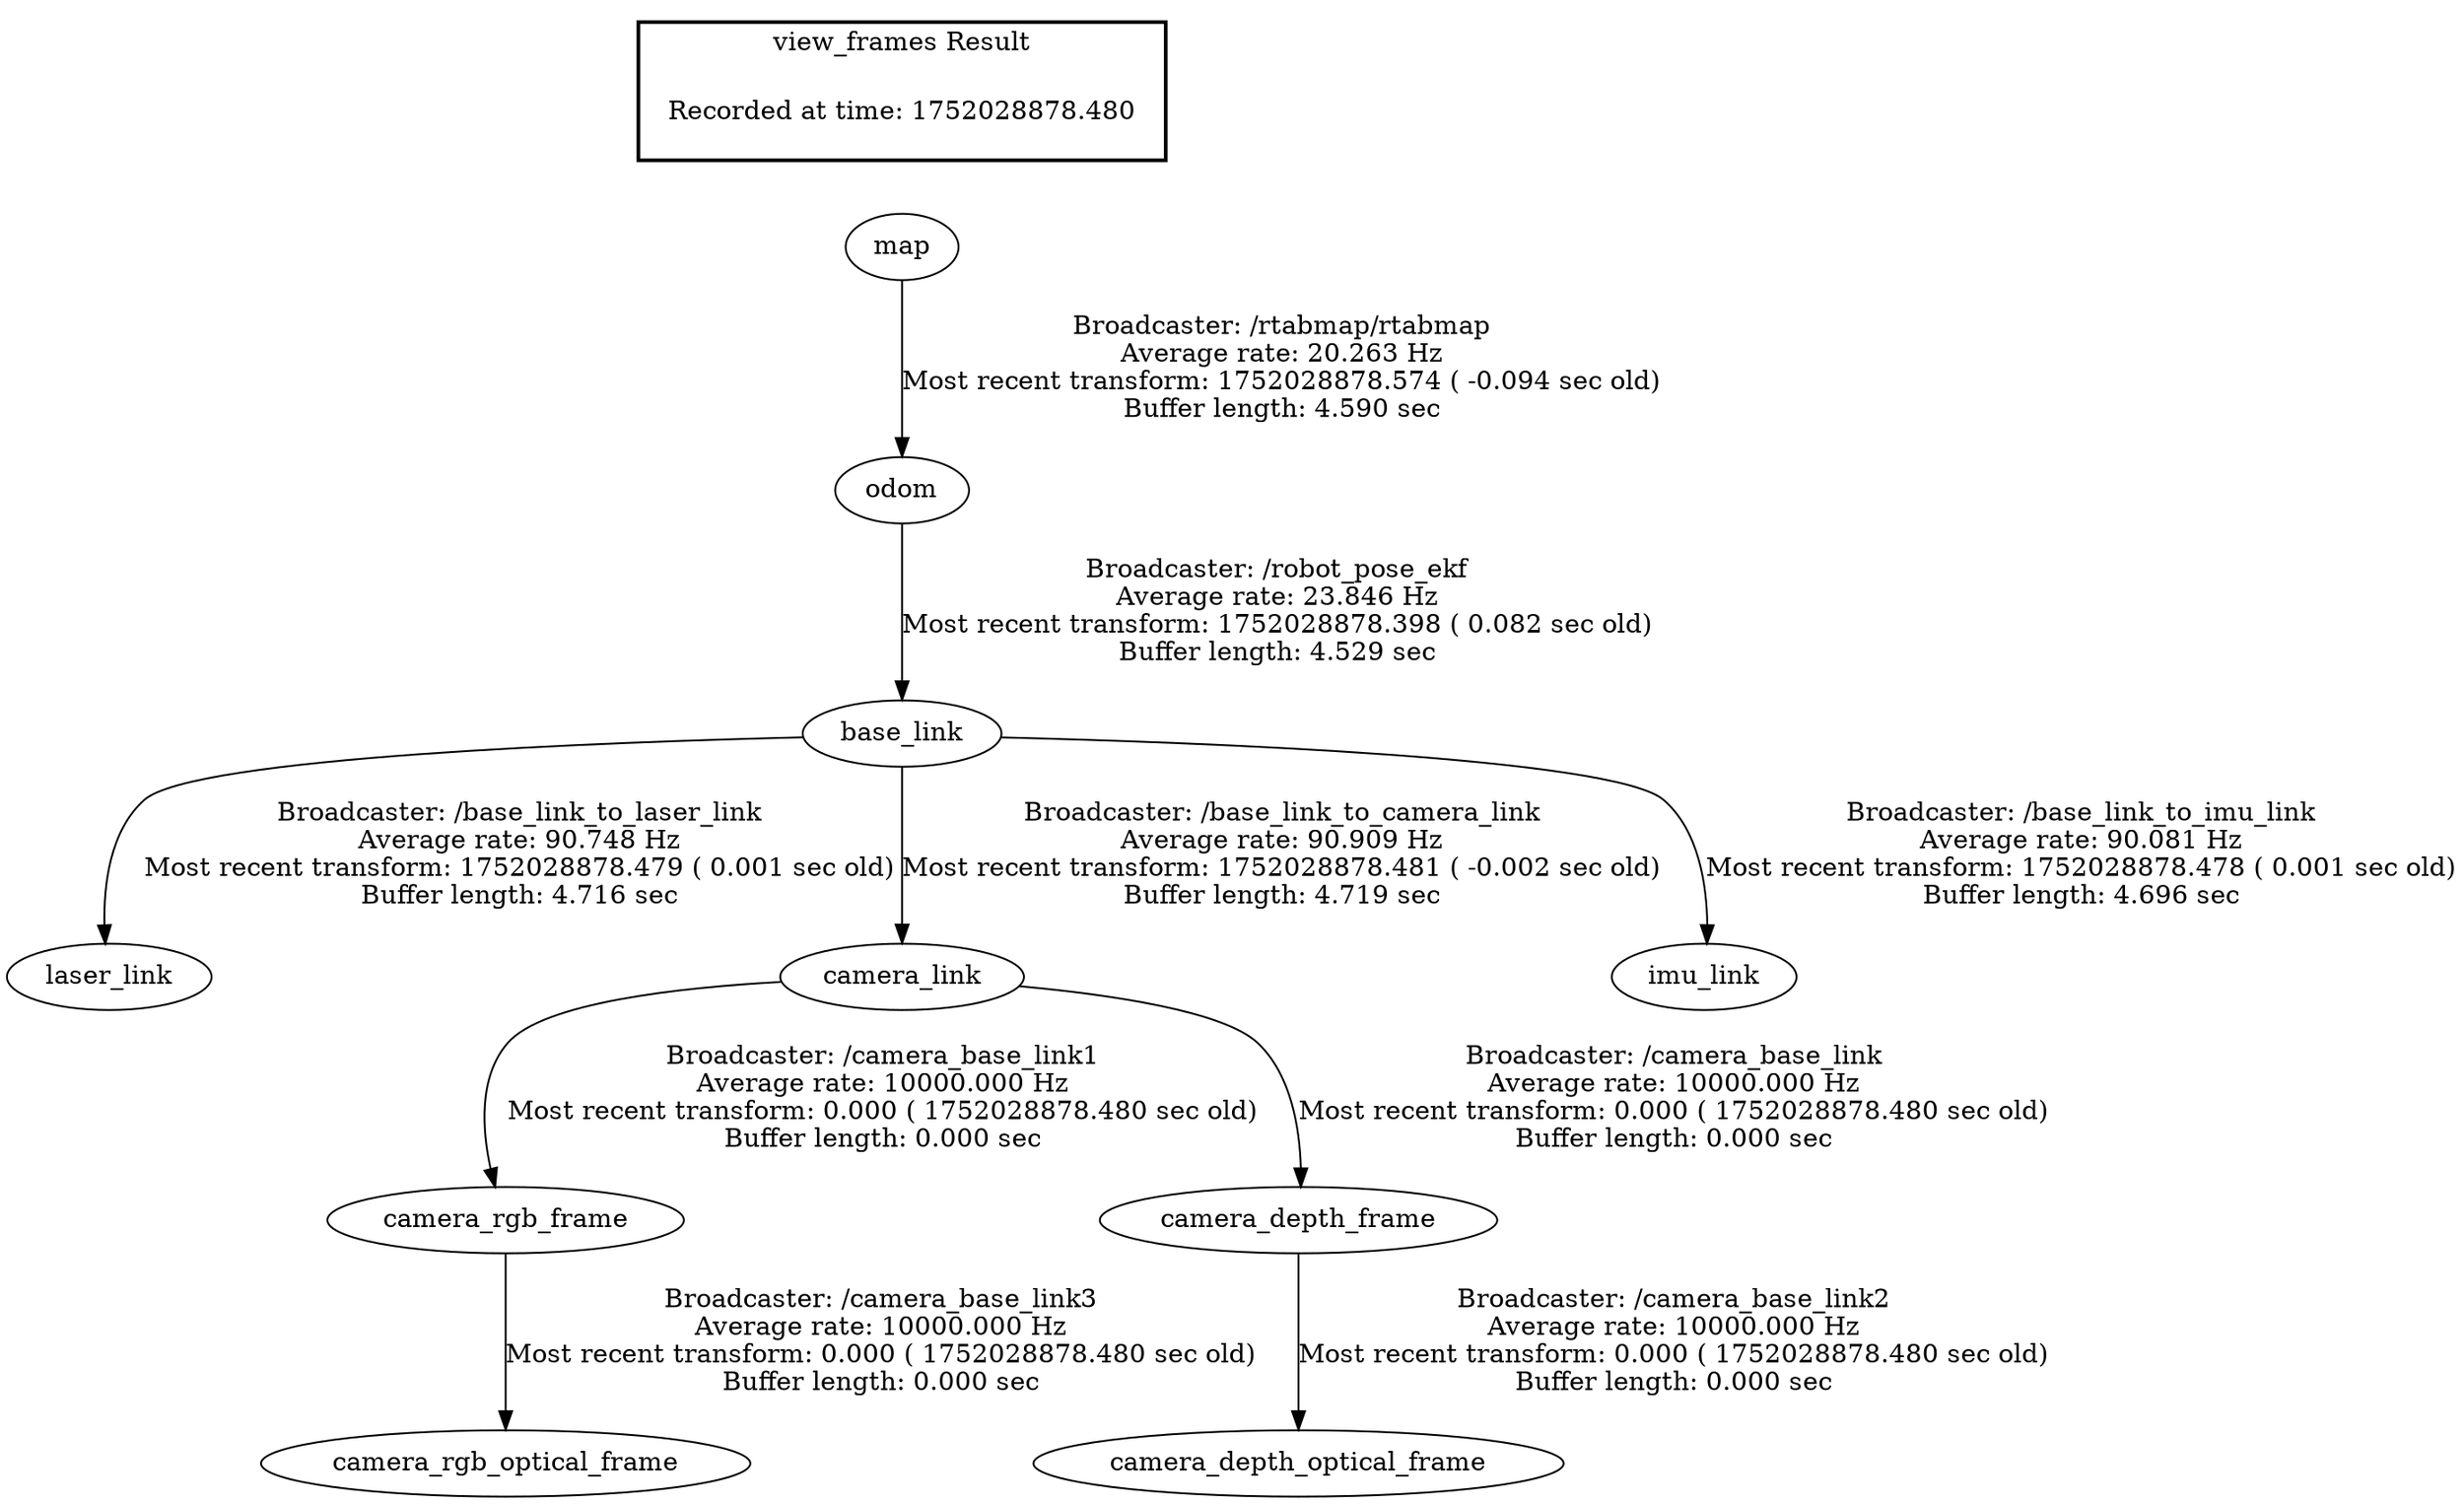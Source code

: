 digraph G {
"base_link" -> "laser_link"[label="Broadcaster: /base_link_to_laser_link\nAverage rate: 90.748 Hz\nMost recent transform: 1752028878.479 ( 0.001 sec old)\nBuffer length: 4.716 sec\n"];
"odom" -> "base_link"[label="Broadcaster: /robot_pose_ekf\nAverage rate: 23.846 Hz\nMost recent transform: 1752028878.398 ( 0.082 sec old)\nBuffer length: 4.529 sec\n"];
"base_link" -> "camera_link"[label="Broadcaster: /base_link_to_camera_link\nAverage rate: 90.909 Hz\nMost recent transform: 1752028878.481 ( -0.002 sec old)\nBuffer length: 4.719 sec\n"];
"base_link" -> "imu_link"[label="Broadcaster: /base_link_to_imu_link\nAverage rate: 90.081 Hz\nMost recent transform: 1752028878.478 ( 0.001 sec old)\nBuffer length: 4.696 sec\n"];
"camera_link" -> "camera_rgb_frame"[label="Broadcaster: /camera_base_link1\nAverage rate: 10000.000 Hz\nMost recent transform: 0.000 ( 1752028878.480 sec old)\nBuffer length: 0.000 sec\n"];
"camera_link" -> "camera_depth_frame"[label="Broadcaster: /camera_base_link\nAverage rate: 10000.000 Hz\nMost recent transform: 0.000 ( 1752028878.480 sec old)\nBuffer length: 0.000 sec\n"];
"map" -> "odom"[label="Broadcaster: /rtabmap/rtabmap\nAverage rate: 20.263 Hz\nMost recent transform: 1752028878.574 ( -0.094 sec old)\nBuffer length: 4.590 sec\n"];
"camera_depth_frame" -> "camera_depth_optical_frame"[label="Broadcaster: /camera_base_link2\nAverage rate: 10000.000 Hz\nMost recent transform: 0.000 ( 1752028878.480 sec old)\nBuffer length: 0.000 sec\n"];
"camera_rgb_frame" -> "camera_rgb_optical_frame"[label="Broadcaster: /camera_base_link3\nAverage rate: 10000.000 Hz\nMost recent transform: 0.000 ( 1752028878.480 sec old)\nBuffer length: 0.000 sec\n"];
edge [style=invis];
 subgraph cluster_legend { style=bold; color=black; label ="view_frames Result";
"Recorded at time: 1752028878.480"[ shape=plaintext ] ;
 }->"map";
}